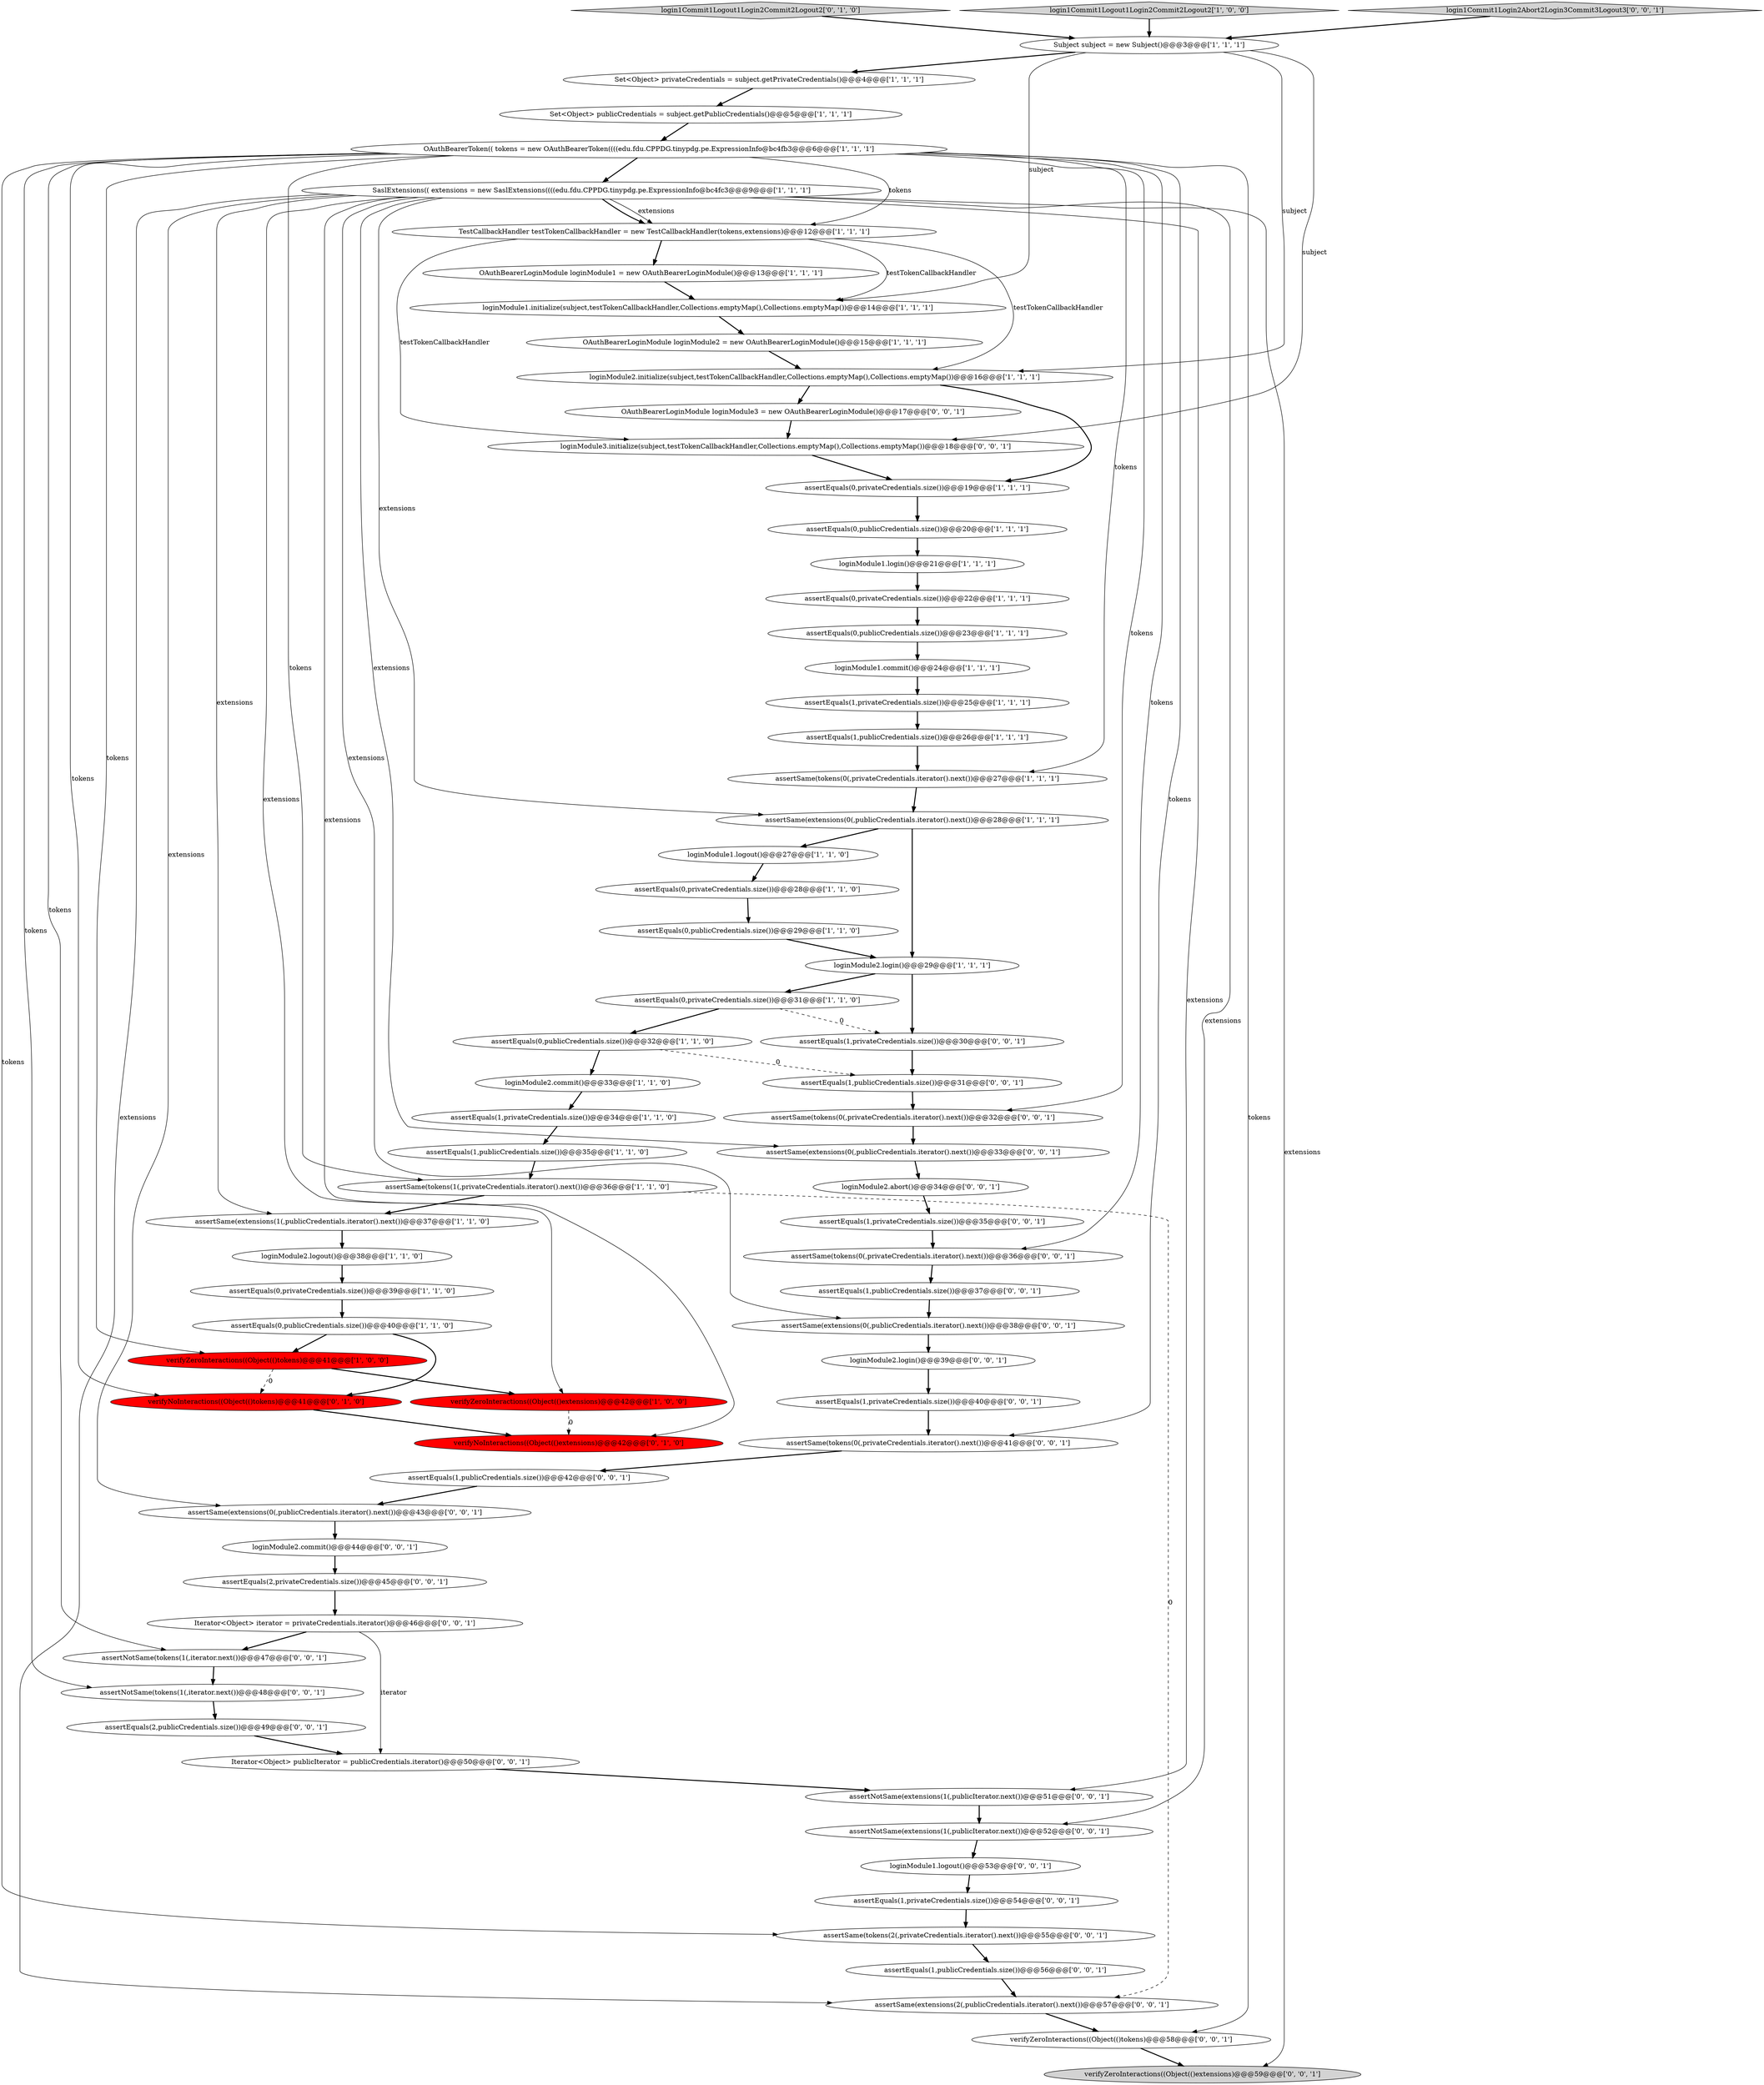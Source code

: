 digraph {
3 [style = filled, label = "assertEquals(0,privateCredentials.size())@@@31@@@['1', '1', '0']", fillcolor = white, shape = ellipse image = "AAA0AAABBB1BBB"];
31 [style = filled, label = "assertSame(extensions(0(,publicCredentials.iterator().next())@@@28@@@['1', '1', '1']", fillcolor = white, shape = ellipse image = "AAA0AAABBB1BBB"];
35 [style = filled, label = "verifyZeroInteractions((Object(()extensions)@@@42@@@['1', '0', '0']", fillcolor = red, shape = ellipse image = "AAA1AAABBB1BBB"];
19 [style = filled, label = "assertSame(tokens(0(,privateCredentials.iterator().next())@@@27@@@['1', '1', '1']", fillcolor = white, shape = ellipse image = "AAA0AAABBB1BBB"];
30 [style = filled, label = "loginModule1.logout()@@@27@@@['1', '1', '0']", fillcolor = white, shape = ellipse image = "AAA0AAABBB1BBB"];
50 [style = filled, label = "assertSame(extensions(0(,publicCredentials.iterator().next())@@@33@@@['0', '0', '1']", fillcolor = white, shape = ellipse image = "AAA0AAABBB3BBB"];
69 [style = filled, label = "OAuthBearerLoginModule loginModule3 = new OAuthBearerLoginModule()@@@17@@@['0', '0', '1']", fillcolor = white, shape = ellipse image = "AAA0AAABBB3BBB"];
56 [style = filled, label = "assertEquals(1,publicCredentials.size())@@@42@@@['0', '0', '1']", fillcolor = white, shape = ellipse image = "AAA0AAABBB3BBB"];
61 [style = filled, label = "Iterator<Object> iterator = privateCredentials.iterator()@@@46@@@['0', '0', '1']", fillcolor = white, shape = ellipse image = "AAA0AAABBB3BBB"];
43 [style = filled, label = "assertNotSame(extensions(1(,publicIterator.next())@@@51@@@['0', '0', '1']", fillcolor = white, shape = ellipse image = "AAA0AAABBB3BBB"];
48 [style = filled, label = "assertNotSame(tokens(1(,iterator.next())@@@48@@@['0', '0', '1']", fillcolor = white, shape = ellipse image = "AAA0AAABBB3BBB"];
34 [style = filled, label = "loginModule2.logout()@@@38@@@['1', '1', '0']", fillcolor = white, shape = ellipse image = "AAA0AAABBB1BBB"];
51 [style = filled, label = "assertNotSame(tokens(1(,iterator.next())@@@47@@@['0', '0', '1']", fillcolor = white, shape = ellipse image = "AAA0AAABBB3BBB"];
6 [style = filled, label = "Subject subject = new Subject()@@@3@@@['1', '1', '1']", fillcolor = white, shape = ellipse image = "AAA0AAABBB1BBB"];
14 [style = filled, label = "assertEquals(0,privateCredentials.size())@@@22@@@['1', '1', '1']", fillcolor = white, shape = ellipse image = "AAA0AAABBB1BBB"];
53 [style = filled, label = "assertEquals(1,privateCredentials.size())@@@40@@@['0', '0', '1']", fillcolor = white, shape = ellipse image = "AAA0AAABBB3BBB"];
26 [style = filled, label = "OAuthBearerLoginModule loginModule1 = new OAuthBearerLoginModule()@@@13@@@['1', '1', '1']", fillcolor = white, shape = ellipse image = "AAA0AAABBB1BBB"];
71 [style = filled, label = "assertSame(tokens(0(,privateCredentials.iterator().next())@@@41@@@['0', '0', '1']", fillcolor = white, shape = ellipse image = "AAA0AAABBB3BBB"];
63 [style = filled, label = "assertSame(tokens(2(,privateCredentials.iterator().next())@@@55@@@['0', '0', '1']", fillcolor = white, shape = ellipse image = "AAA0AAABBB3BBB"];
12 [style = filled, label = "loginModule2.login()@@@29@@@['1', '1', '1']", fillcolor = white, shape = ellipse image = "AAA0AAABBB1BBB"];
57 [style = filled, label = "loginModule2.abort()@@@34@@@['0', '0', '1']", fillcolor = white, shape = ellipse image = "AAA0AAABBB3BBB"];
54 [style = filled, label = "assertEquals(1,publicCredentials.size())@@@31@@@['0', '0', '1']", fillcolor = white, shape = ellipse image = "AAA0AAABBB3BBB"];
58 [style = filled, label = "Iterator<Object> publicIterator = publicCredentials.iterator()@@@50@@@['0', '0', '1']", fillcolor = white, shape = ellipse image = "AAA0AAABBB3BBB"];
52 [style = filled, label = "assertSame(extensions(0(,publicCredentials.iterator().next())@@@43@@@['0', '0', '1']", fillcolor = white, shape = ellipse image = "AAA0AAABBB3BBB"];
27 [style = filled, label = "assertEquals(0,publicCredentials.size())@@@23@@@['1', '1', '1']", fillcolor = white, shape = ellipse image = "AAA0AAABBB1BBB"];
47 [style = filled, label = "assertEquals(1,publicCredentials.size())@@@56@@@['0', '0', '1']", fillcolor = white, shape = ellipse image = "AAA0AAABBB3BBB"];
21 [style = filled, label = "SaslExtensions(( extensions = new SaslExtensions((((edu.fdu.CPPDG.tinypdg.pe.ExpressionInfo@bc4fc3@@@9@@@['1', '1', '1']", fillcolor = white, shape = ellipse image = "AAA0AAABBB1BBB"];
22 [style = filled, label = "assertEquals(1,privateCredentials.size())@@@34@@@['1', '1', '0']", fillcolor = white, shape = ellipse image = "AAA0AAABBB1BBB"];
46 [style = filled, label = "assertEquals(1,publicCredentials.size())@@@37@@@['0', '0', '1']", fillcolor = white, shape = ellipse image = "AAA0AAABBB3BBB"];
33 [style = filled, label = "assertEquals(0,privateCredentials.size())@@@28@@@['1', '1', '0']", fillcolor = white, shape = ellipse image = "AAA0AAABBB1BBB"];
49 [style = filled, label = "assertNotSame(extensions(1(,publicIterator.next())@@@52@@@['0', '0', '1']", fillcolor = white, shape = ellipse image = "AAA0AAABBB3BBB"];
8 [style = filled, label = "OAuthBearerToken(( tokens = new OAuthBearerToken((((edu.fdu.CPPDG.tinypdg.pe.ExpressionInfo@bc4fb3@@@6@@@['1', '1', '1']", fillcolor = white, shape = ellipse image = "AAA0AAABBB1BBB"];
62 [style = filled, label = "assertSame(extensions(0(,publicCredentials.iterator().next())@@@38@@@['0', '0', '1']", fillcolor = white, shape = ellipse image = "AAA0AAABBB3BBB"];
25 [style = filled, label = "loginModule2.commit()@@@33@@@['1', '1', '0']", fillcolor = white, shape = ellipse image = "AAA0AAABBB1BBB"];
18 [style = filled, label = "assertEquals(0,publicCredentials.size())@@@40@@@['1', '1', '0']", fillcolor = white, shape = ellipse image = "AAA0AAABBB1BBB"];
5 [style = filled, label = "loginModule1.commit()@@@24@@@['1', '1', '1']", fillcolor = white, shape = ellipse image = "AAA0AAABBB1BBB"];
41 [style = filled, label = "assertEquals(1,privateCredentials.size())@@@30@@@['0', '0', '1']", fillcolor = white, shape = ellipse image = "AAA0AAABBB3BBB"];
23 [style = filled, label = "assertEquals(1,privateCredentials.size())@@@25@@@['1', '1', '1']", fillcolor = white, shape = ellipse image = "AAA0AAABBB1BBB"];
24 [style = filled, label = "assertEquals(1,publicCredentials.size())@@@35@@@['1', '1', '0']", fillcolor = white, shape = ellipse image = "AAA0AAABBB1BBB"];
28 [style = filled, label = "assertEquals(0,publicCredentials.size())@@@29@@@['1', '1', '0']", fillcolor = white, shape = ellipse image = "AAA0AAABBB1BBB"];
7 [style = filled, label = "assertEquals(0,privateCredentials.size())@@@19@@@['1', '1', '1']", fillcolor = white, shape = ellipse image = "AAA0AAABBB1BBB"];
13 [style = filled, label = "assertEquals(0,publicCredentials.size())@@@20@@@['1', '1', '1']", fillcolor = white, shape = ellipse image = "AAA0AAABBB1BBB"];
0 [style = filled, label = "OAuthBearerLoginModule loginModule2 = new OAuthBearerLoginModule()@@@15@@@['1', '1', '1']", fillcolor = white, shape = ellipse image = "AAA0AAABBB1BBB"];
29 [style = filled, label = "loginModule1.login()@@@21@@@['1', '1', '1']", fillcolor = white, shape = ellipse image = "AAA0AAABBB1BBB"];
36 [style = filled, label = "assertSame(tokens(1(,privateCredentials.iterator().next())@@@36@@@['1', '1', '0']", fillcolor = white, shape = ellipse image = "AAA0AAABBB1BBB"];
40 [style = filled, label = "assertSame(tokens(0(,privateCredentials.iterator().next())@@@32@@@['0', '0', '1']", fillcolor = white, shape = ellipse image = "AAA0AAABBB3BBB"];
10 [style = filled, label = "assertSame(extensions(1(,publicCredentials.iterator().next())@@@37@@@['1', '1', '0']", fillcolor = white, shape = ellipse image = "AAA0AAABBB1BBB"];
42 [style = filled, label = "assertEquals(2,publicCredentials.size())@@@49@@@['0', '0', '1']", fillcolor = white, shape = ellipse image = "AAA0AAABBB3BBB"];
45 [style = filled, label = "assertEquals(1,privateCredentials.size())@@@35@@@['0', '0', '1']", fillcolor = white, shape = ellipse image = "AAA0AAABBB3BBB"];
1 [style = filled, label = "assertEquals(1,publicCredentials.size())@@@26@@@['1', '1', '1']", fillcolor = white, shape = ellipse image = "AAA0AAABBB1BBB"];
2 [style = filled, label = "assertEquals(0,publicCredentials.size())@@@32@@@['1', '1', '0']", fillcolor = white, shape = ellipse image = "AAA0AAABBB1BBB"];
9 [style = filled, label = "loginModule2.initialize(subject,testTokenCallbackHandler,Collections.emptyMap(),Collections.emptyMap())@@@16@@@['1', '1', '1']", fillcolor = white, shape = ellipse image = "AAA0AAABBB1BBB"];
11 [style = filled, label = "verifyZeroInteractions((Object(()tokens)@@@41@@@['1', '0', '0']", fillcolor = red, shape = ellipse image = "AAA1AAABBB1BBB"];
37 [style = filled, label = "verifyNoInteractions((Object(()tokens)@@@41@@@['0', '1', '0']", fillcolor = red, shape = ellipse image = "AAA1AAABBB2BBB"];
60 [style = filled, label = "loginModule3.initialize(subject,testTokenCallbackHandler,Collections.emptyMap(),Collections.emptyMap())@@@18@@@['0', '0', '1']", fillcolor = white, shape = ellipse image = "AAA0AAABBB3BBB"];
38 [style = filled, label = "login1Commit1Logout1Login2Commit2Logout2['0', '1', '0']", fillcolor = lightgray, shape = diamond image = "AAA0AAABBB2BBB"];
4 [style = filled, label = "Set<Object> publicCredentials = subject.getPublicCredentials()@@@5@@@['1', '1', '1']", fillcolor = white, shape = ellipse image = "AAA0AAABBB1BBB"];
32 [style = filled, label = "loginModule1.initialize(subject,testTokenCallbackHandler,Collections.emptyMap(),Collections.emptyMap())@@@14@@@['1', '1', '1']", fillcolor = white, shape = ellipse image = "AAA0AAABBB1BBB"];
70 [style = filled, label = "assertSame(tokens(0(,privateCredentials.iterator().next())@@@36@@@['0', '0', '1']", fillcolor = white, shape = ellipse image = "AAA0AAABBB3BBB"];
59 [style = filled, label = "loginModule2.commit()@@@44@@@['0', '0', '1']", fillcolor = white, shape = ellipse image = "AAA0AAABBB3BBB"];
67 [style = filled, label = "assertSame(extensions(2(,publicCredentials.iterator().next())@@@57@@@['0', '0', '1']", fillcolor = white, shape = ellipse image = "AAA0AAABBB3BBB"];
39 [style = filled, label = "verifyNoInteractions((Object(()extensions)@@@42@@@['0', '1', '0']", fillcolor = red, shape = ellipse image = "AAA1AAABBB2BBB"];
16 [style = filled, label = "Set<Object> privateCredentials = subject.getPrivateCredentials()@@@4@@@['1', '1', '1']", fillcolor = white, shape = ellipse image = "AAA0AAABBB1BBB"];
17 [style = filled, label = "TestCallbackHandler testTokenCallbackHandler = new TestCallbackHandler(tokens,extensions)@@@12@@@['1', '1', '1']", fillcolor = white, shape = ellipse image = "AAA0AAABBB1BBB"];
15 [style = filled, label = "assertEquals(0,privateCredentials.size())@@@39@@@['1', '1', '0']", fillcolor = white, shape = ellipse image = "AAA0AAABBB1BBB"];
55 [style = filled, label = "assertEquals(2,privateCredentials.size())@@@45@@@['0', '0', '1']", fillcolor = white, shape = ellipse image = "AAA0AAABBB3BBB"];
72 [style = filled, label = "verifyZeroInteractions((Object(()extensions)@@@59@@@['0', '0', '1']", fillcolor = lightgray, shape = ellipse image = "AAA0AAABBB3BBB"];
20 [style = filled, label = "login1Commit1Logout1Login2Commit2Logout2['1', '0', '0']", fillcolor = lightgray, shape = diamond image = "AAA0AAABBB1BBB"];
44 [style = filled, label = "loginModule1.logout()@@@53@@@['0', '0', '1']", fillcolor = white, shape = ellipse image = "AAA0AAABBB3BBB"];
66 [style = filled, label = "login1Commit1Login2Abort2Login3Commit3Logout3['0', '0', '1']", fillcolor = lightgray, shape = diamond image = "AAA0AAABBB3BBB"];
64 [style = filled, label = "loginModule2.login()@@@39@@@['0', '0', '1']", fillcolor = white, shape = ellipse image = "AAA0AAABBB3BBB"];
68 [style = filled, label = "verifyZeroInteractions((Object(()tokens)@@@58@@@['0', '0', '1']", fillcolor = white, shape = ellipse image = "AAA0AAABBB3BBB"];
65 [style = filled, label = "assertEquals(1,privateCredentials.size())@@@54@@@['0', '0', '1']", fillcolor = white, shape = ellipse image = "AAA0AAABBB3BBB"];
3->41 [style = dashed, label="0"];
56->52 [style = bold, label=""];
6->9 [style = solid, label="subject"];
8->19 [style = solid, label="tokens"];
69->60 [style = bold, label=""];
25->22 [style = bold, label=""];
32->0 [style = bold, label=""];
34->15 [style = bold, label=""];
64->53 [style = bold, label=""];
52->59 [style = bold, label=""];
9->7 [style = bold, label=""];
51->48 [style = bold, label=""];
21->50 [style = solid, label="extensions"];
9->69 [style = bold, label=""];
61->58 [style = solid, label="iterator"];
31->30 [style = bold, label=""];
29->14 [style = bold, label=""];
67->68 [style = bold, label=""];
17->9 [style = solid, label="testTokenCallbackHandler"];
4->8 [style = bold, label=""];
41->54 [style = bold, label=""];
27->5 [style = bold, label=""];
2->25 [style = bold, label=""];
45->70 [style = bold, label=""];
21->72 [style = solid, label="extensions"];
40->50 [style = bold, label=""];
26->32 [style = bold, label=""];
68->72 [style = bold, label=""];
5->23 [style = bold, label=""];
17->32 [style = solid, label="testTokenCallbackHandler"];
8->40 [style = solid, label="tokens"];
33->28 [style = bold, label=""];
18->11 [style = bold, label=""];
8->17 [style = solid, label="tokens"];
8->48 [style = solid, label="tokens"];
57->45 [style = bold, label=""];
38->6 [style = bold, label=""];
12->41 [style = bold, label=""];
36->67 [style = dashed, label="0"];
6->32 [style = solid, label="subject"];
10->34 [style = bold, label=""];
3->2 [style = bold, label=""];
8->68 [style = solid, label="tokens"];
8->37 [style = solid, label="tokens"];
59->55 [style = bold, label=""];
6->60 [style = solid, label="subject"];
2->54 [style = dashed, label="0"];
21->10 [style = solid, label="extensions"];
1->19 [style = bold, label=""];
8->36 [style = solid, label="tokens"];
71->56 [style = bold, label=""];
18->37 [style = bold, label=""];
21->52 [style = solid, label="extensions"];
54->40 [style = bold, label=""];
63->47 [style = bold, label=""];
58->43 [style = bold, label=""];
30->33 [style = bold, label=""];
21->31 [style = solid, label="extensions"];
49->44 [style = bold, label=""];
21->35 [style = solid, label="extensions"];
70->46 [style = bold, label=""];
28->12 [style = bold, label=""];
21->67 [style = solid, label="extensions"];
31->12 [style = bold, label=""];
55->61 [style = bold, label=""];
8->71 [style = solid, label="tokens"];
35->39 [style = dashed, label="0"];
42->58 [style = bold, label=""];
21->49 [style = solid, label="extensions"];
50->57 [style = bold, label=""];
12->3 [style = bold, label=""];
14->27 [style = bold, label=""];
16->4 [style = bold, label=""];
65->63 [style = bold, label=""];
37->39 [style = bold, label=""];
36->10 [style = bold, label=""];
21->62 [style = solid, label="extensions"];
7->13 [style = bold, label=""];
17->60 [style = solid, label="testTokenCallbackHandler"];
61->51 [style = bold, label=""];
0->9 [style = bold, label=""];
17->26 [style = bold, label=""];
8->51 [style = solid, label="tokens"];
19->31 [style = bold, label=""];
66->6 [style = bold, label=""];
20->6 [style = bold, label=""];
62->64 [style = bold, label=""];
48->42 [style = bold, label=""];
15->18 [style = bold, label=""];
11->35 [style = bold, label=""];
53->71 [style = bold, label=""];
21->43 [style = solid, label="extensions"];
8->11 [style = solid, label="tokens"];
24->36 [style = bold, label=""];
13->29 [style = bold, label=""];
8->63 [style = solid, label="tokens"];
60->7 [style = bold, label=""];
6->16 [style = bold, label=""];
21->17 [style = solid, label="extensions"];
44->65 [style = bold, label=""];
23->1 [style = bold, label=""];
8->21 [style = bold, label=""];
47->67 [style = bold, label=""];
21->39 [style = solid, label="extensions"];
43->49 [style = bold, label=""];
11->37 [style = dashed, label="0"];
8->70 [style = solid, label="tokens"];
22->24 [style = bold, label=""];
46->62 [style = bold, label=""];
21->17 [style = bold, label=""];
}
